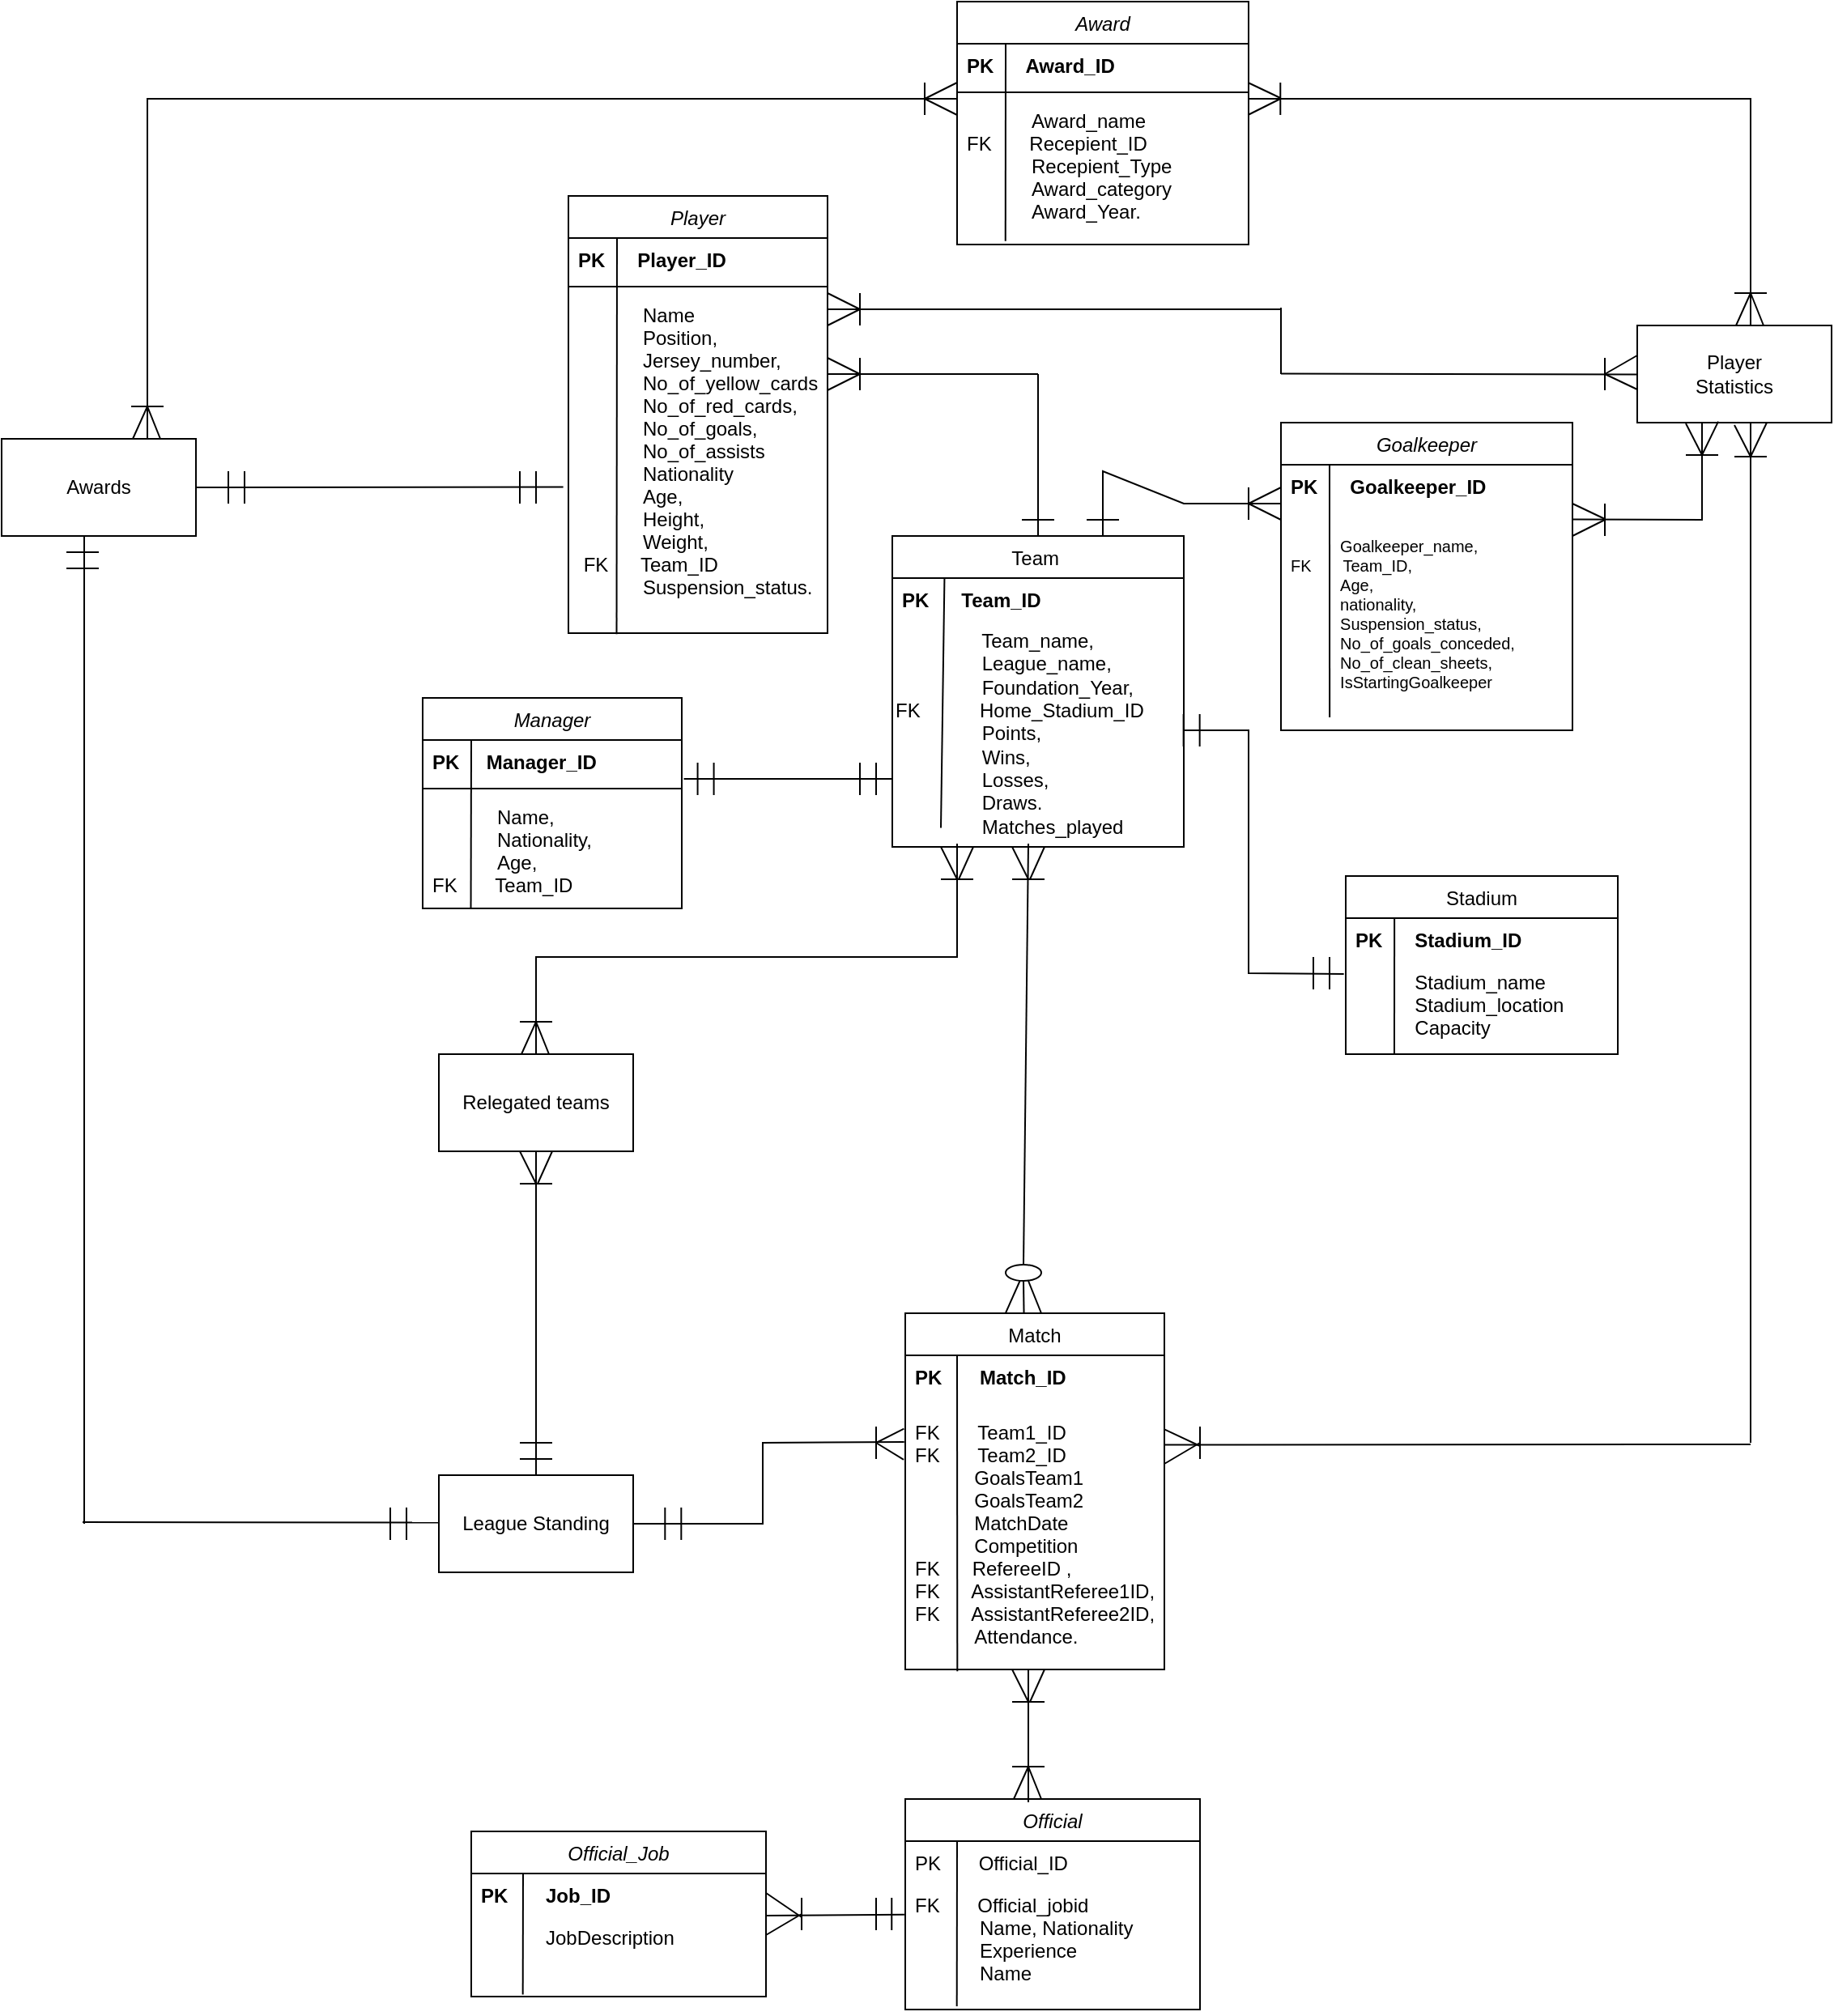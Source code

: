 <mxfile version="25.0.3">
  <diagram id="C5RBs43oDa-KdzZeNtuy" name="Page-1">
    <mxGraphModel grid="1" page="1" gridSize="10" guides="1" tooltips="1" connect="1" arrows="1" fold="1" pageScale="1" pageWidth="827" pageHeight="1169" math="0" shadow="0">
      <root>
        <mxCell id="WIyWlLk6GJQsqaUBKTNV-0" />
        <mxCell id="WIyWlLk6GJQsqaUBKTNV-1" parent="WIyWlLk6GJQsqaUBKTNV-0" />
        <mxCell id="zkfFHV4jXpPFQw0GAbJ--0" value="Player" style="swimlane;fontStyle=2;align=center;verticalAlign=top;childLayout=stackLayout;horizontal=1;startSize=26;horizontalStack=0;resizeParent=1;resizeLast=0;collapsible=1;marginBottom=0;rounded=0;shadow=0;strokeWidth=1;" vertex="1" parent="WIyWlLk6GJQsqaUBKTNV-1">
          <mxGeometry x="300" y="-160" width="160" height="270" as="geometry">
            <mxRectangle x="230" y="140" width="160" height="26" as="alternateBounds" />
          </mxGeometry>
        </mxCell>
        <mxCell id="zkfFHV4jXpPFQw0GAbJ--1" value="PK      Player_ID" style="text;align=left;verticalAlign=top;spacingLeft=4;spacingRight=4;overflow=hidden;rotatable=0;points=[[0,0.5],[1,0.5]];portConstraint=eastwest;fontStyle=1" vertex="1" parent="zkfFHV4jXpPFQw0GAbJ--0">
          <mxGeometry y="26" width="160" height="26" as="geometry" />
        </mxCell>
        <mxCell id="linevNRbKWeFEajf5Tuj-2" value="" style="endArrow=none;html=1;rounded=0;entryX=0.179;entryY=-0.094;entryDx=0;entryDy=0;entryPerimeter=0;exitX=0.186;exitY=1.003;exitDx=0;exitDy=0;exitPerimeter=0;" edge="1" parent="zkfFHV4jXpPFQw0GAbJ--0" source="zkfFHV4jXpPFQw0GAbJ--5">
          <mxGeometry width="50" height="50" relative="1" as="geometry">
            <mxPoint x="30" y="163.5" as="sourcePoint" />
            <mxPoint x="30" y="26.5" as="targetPoint" />
          </mxGeometry>
        </mxCell>
        <mxCell id="zkfFHV4jXpPFQw0GAbJ--4" value="" style="line;html=1;strokeWidth=1;align=left;verticalAlign=middle;spacingTop=-1;spacingLeft=3;spacingRight=3;rotatable=0;labelPosition=right;points=[];portConstraint=eastwest;" vertex="1" parent="zkfFHV4jXpPFQw0GAbJ--0">
          <mxGeometry y="52" width="160" height="8" as="geometry" />
        </mxCell>
        <mxCell id="zkfFHV4jXpPFQw0GAbJ--5" value="            Name&#xa;            Position, &#xa;            Jersey_number, &#xa;            No_of_yellow_cards, &#xa;            No_of_red_cards, &#xa;            No_of_goals, &#xa;            No_of_assists&#xa;            Nationality&#xa;            Age, &#xa;            Height,&#xa;            Weight, &#xa; FK      Team_ID  &#xa;            Suspension_status." style="text;align=left;verticalAlign=top;spacingLeft=4;spacingRight=4;overflow=hidden;rotatable=0;points=[[0,0.5],[1,0.5]];portConstraint=eastwest;" vertex="1" parent="zkfFHV4jXpPFQw0GAbJ--0">
          <mxGeometry y="60" width="160" height="210" as="geometry" />
        </mxCell>
        <mxCell id="zkfFHV4jXpPFQw0GAbJ--17" value="Team " style="swimlane;fontStyle=0;align=center;verticalAlign=top;childLayout=stackLayout;horizontal=1;startSize=26;horizontalStack=0;resizeParent=1;resizeLast=0;collapsible=1;marginBottom=0;rounded=0;shadow=0;strokeWidth=1;" vertex="1" parent="WIyWlLk6GJQsqaUBKTNV-1">
          <mxGeometry x="500" y="50" width="180" height="192" as="geometry">
            <mxRectangle x="550" y="140" width="160" height="26" as="alternateBounds" />
          </mxGeometry>
        </mxCell>
        <mxCell id="linevNRbKWeFEajf5Tuj-0" value="" style="endArrow=none;html=1;rounded=0;entryX=0.179;entryY=0.005;entryDx=0;entryDy=0;entryPerimeter=0;" edge="1" parent="zkfFHV4jXpPFQw0GAbJ--17" target="zkfFHV4jXpPFQw0GAbJ--18">
          <mxGeometry width="50" height="50" relative="1" as="geometry">
            <mxPoint x="30" y="180.243" as="sourcePoint" />
            <mxPoint x="30" y="30" as="targetPoint" />
          </mxGeometry>
        </mxCell>
        <mxCell id="zkfFHV4jXpPFQw0GAbJ--18" value="PK      Team_ID" style="text;align=left;verticalAlign=top;spacingLeft=4;spacingRight=4;overflow=hidden;rotatable=0;points=[[0,0.5],[1,0.5]];portConstraint=eastwest;fontStyle=1" vertex="1" parent="zkfFHV4jXpPFQw0GAbJ--17">
          <mxGeometry y="26" width="180" height="26" as="geometry" />
        </mxCell>
        <mxCell id="l90RVJY_C1M8cpCijZzC-13" value="&lt;span style=&quot;&quot;&gt;&amp;nbsp; &amp;nbsp; &amp;nbsp; &amp;nbsp; &amp;nbsp; &amp;nbsp; &amp;nbsp; &amp;nbsp; Team_name,&amp;nbsp;&lt;/span&gt;&lt;br style=&quot;padding: 0px; margin: 0px;&quot;&gt;&lt;span style=&quot;&quot;&gt;&amp;nbsp;&amp;nbsp;&amp;nbsp;&amp;nbsp;&amp;nbsp;&amp;nbsp;&amp;nbsp;&amp;nbsp;&amp;nbsp;&amp;nbsp;&amp;nbsp;&amp;nbsp;&amp;nbsp;&amp;nbsp;&amp;nbsp;&amp;nbsp;League_name,&amp;nbsp;&lt;/span&gt;&lt;br style=&quot;padding: 0px; margin: 0px;&quot;&gt;&lt;span style=&quot;&quot;&gt;&amp;nbsp;&amp;nbsp;&amp;nbsp;&amp;nbsp;&amp;nbsp;&amp;nbsp;&amp;nbsp;&amp;nbsp;&amp;nbsp;&amp;nbsp;&amp;nbsp;&amp;nbsp;&amp;nbsp;&amp;nbsp;&amp;nbsp;&amp;nbsp;Foundation_Year,&amp;nbsp;&lt;/span&gt;&lt;br style=&quot;padding: 0px; margin: 0px;&quot;&gt;&lt;span style=&quot;&quot;&gt;FK&amp;nbsp; &amp;nbsp; &amp;nbsp; &amp;nbsp; &amp;nbsp; &amp;nbsp;Home_Stadium_ID&amp;nbsp;&lt;/span&gt;&lt;br style=&quot;padding: 0px; margin: 0px;&quot;&gt;&lt;span style=&quot;&quot;&gt;&amp;nbsp;&amp;nbsp;&amp;nbsp;&amp;nbsp;&amp;nbsp;&amp;nbsp;&amp;nbsp;&amp;nbsp;&amp;nbsp;&amp;nbsp;&amp;nbsp;&amp;nbsp;&amp;nbsp;&amp;nbsp;&amp;nbsp;&amp;nbsp;Points,&amp;nbsp;&lt;/span&gt;&lt;br style=&quot;padding: 0px; margin: 0px;&quot;&gt;&lt;span style=&quot;&quot;&gt;&amp;nbsp;&amp;nbsp;&amp;nbsp;&amp;nbsp;&amp;nbsp;&amp;nbsp;&amp;nbsp;&amp;nbsp;&amp;nbsp;&amp;nbsp;&amp;nbsp;&amp;nbsp;&amp;nbsp;&amp;nbsp;&amp;nbsp;&amp;nbsp;Wins,&amp;nbsp;&lt;/span&gt;&lt;br style=&quot;padding: 0px; margin: 0px;&quot;&gt;&lt;span style=&quot;&quot;&gt;&amp;nbsp;&amp;nbsp;&amp;nbsp;&amp;nbsp;&amp;nbsp;&amp;nbsp;&amp;nbsp;&amp;nbsp;&amp;nbsp;&amp;nbsp;&amp;nbsp;&amp;nbsp;&amp;nbsp;&amp;nbsp;&amp;nbsp;&amp;nbsp;Losses,&amp;nbsp;&lt;/span&gt;&lt;br style=&quot;padding: 0px; margin: 0px;&quot;&gt;&lt;span style=&quot;&quot;&gt;&amp;nbsp;&amp;nbsp;&amp;nbsp;&amp;nbsp;&amp;nbsp;&amp;nbsp;&amp;nbsp;&amp;nbsp;&amp;nbsp;&amp;nbsp;&amp;nbsp;&amp;nbsp;&amp;nbsp;&amp;nbsp;&amp;nbsp;&amp;nbsp;Draws.&lt;/span&gt;&lt;div&gt;&lt;span style=&quot;&quot;&gt;&amp;nbsp; &amp;nbsp; &amp;nbsp; &amp;nbsp; &amp;nbsp; &amp;nbsp; &amp;nbsp; &amp;nbsp; Matches_played&lt;/span&gt;&lt;/div&gt;" style="text;html=1;align=left;verticalAlign=middle;resizable=0;points=[];autosize=1;strokeColor=none;fillColor=none;" vertex="1" parent="zkfFHV4jXpPFQw0GAbJ--17">
          <mxGeometry y="52" width="180" height="140" as="geometry" />
        </mxCell>
        <mxCell id="Rd0bmpYfmhwn2LALOS7C-2" value="" style="endArrow=none;html=1;rounded=0;exitX=1.008;exitY=0.923;exitDx=0;exitDy=0;exitPerimeter=0;" edge="1" parent="WIyWlLk6GJQsqaUBKTNV-1" source="Rd0bmpYfmhwn2LALOS7C-48">
          <mxGeometry width="50" height="50" relative="1" as="geometry">
            <mxPoint x="390" y="200" as="sourcePoint" />
            <mxPoint x="500" y="200" as="targetPoint" />
          </mxGeometry>
        </mxCell>
        <mxCell id="Rd0bmpYfmhwn2LALOS7C-5" value="" style="endArrow=none;html=1;rounded=0;" edge="1" parent="WIyWlLk6GJQsqaUBKTNV-1">
          <mxGeometry width="50" height="50" relative="1" as="geometry">
            <mxPoint x="480" y="210" as="sourcePoint" />
            <mxPoint x="480" y="190" as="targetPoint" />
          </mxGeometry>
        </mxCell>
        <mxCell id="Rd0bmpYfmhwn2LALOS7C-6" value="" style="endArrow=none;html=1;rounded=0;" edge="1" parent="WIyWlLk6GJQsqaUBKTNV-1">
          <mxGeometry width="50" height="50" relative="1" as="geometry">
            <mxPoint x="490" y="210" as="sourcePoint" />
            <mxPoint x="490" y="190" as="targetPoint" />
          </mxGeometry>
        </mxCell>
        <mxCell id="Rd0bmpYfmhwn2LALOS7C-7" value="Match" style="swimlane;fontStyle=0;align=center;verticalAlign=top;childLayout=stackLayout;horizontal=1;startSize=26;horizontalStack=0;resizeParent=1;resizeLast=0;collapsible=1;marginBottom=0;rounded=0;shadow=0;strokeWidth=1;" vertex="1" parent="WIyWlLk6GJQsqaUBKTNV-1">
          <mxGeometry x="508" y="530" width="160" height="220" as="geometry">
            <mxRectangle x="550" y="140" width="160" height="26" as="alternateBounds" />
          </mxGeometry>
        </mxCell>
        <mxCell id="Rd0bmpYfmhwn2LALOS7C-8" value="PK       Match_ID" style="text;align=left;verticalAlign=top;spacingLeft=4;spacingRight=4;overflow=hidden;rotatable=0;points=[[0,0.5],[1,0.5]];portConstraint=eastwest;fontStyle=1" vertex="1" parent="Rd0bmpYfmhwn2LALOS7C-7">
          <mxGeometry y="26" width="160" height="26" as="geometry" />
        </mxCell>
        <mxCell id="linevNRbKWeFEajf5Tuj-4" value="" style="endArrow=none;html=1;rounded=0;entryX=0.179;entryY=0.005;entryDx=0;entryDy=0;entryPerimeter=0;exitX=0.201;exitY=1.007;exitDx=0;exitDy=0;exitPerimeter=0;" edge="1" parent="Rd0bmpYfmhwn2LALOS7C-7" source="Rd0bmpYfmhwn2LALOS7C-10">
          <mxGeometry width="50" height="50" relative="1" as="geometry">
            <mxPoint x="32" y="161" as="sourcePoint" />
            <mxPoint x="32" y="26" as="targetPoint" />
          </mxGeometry>
        </mxCell>
        <mxCell id="Rd0bmpYfmhwn2LALOS7C-22" value="" style="endArrow=none;html=1;rounded=0;exitX=0.395;exitY=-0.001;exitDx=0;exitDy=0;exitPerimeter=0;" edge="1" parent="WIyWlLk6GJQsqaUBKTNV-1">
          <mxGeometry width="50" height="50" relative="1" as="geometry">
            <mxPoint x="570.0" y="529.84" as="sourcePoint" />
            <mxPoint x="578.8" y="510" as="targetPoint" />
          </mxGeometry>
        </mxCell>
        <mxCell id="Rd0bmpYfmhwn2LALOS7C-23" value="" style="endArrow=none;html=1;rounded=0;exitX=0.5;exitY=0;exitDx=0;exitDy=0;" edge="1" parent="WIyWlLk6GJQsqaUBKTNV-1">
          <mxGeometry width="50" height="50" relative="1" as="geometry">
            <mxPoint x="592" y="530" as="sourcePoint" />
            <mxPoint x="584" y="510" as="targetPoint" />
          </mxGeometry>
        </mxCell>
        <mxCell id="Rd0bmpYfmhwn2LALOS7C-27" value="" style="endArrow=none;html=1;rounded=0;" edge="1" parent="WIyWlLk6GJQsqaUBKTNV-1">
          <mxGeometry width="50" height="50" relative="1" as="geometry">
            <mxPoint x="584" y="262" as="sourcePoint" />
            <mxPoint x="574" y="242" as="targetPoint" />
          </mxGeometry>
        </mxCell>
        <mxCell id="Rd0bmpYfmhwn2LALOS7C-30" value="" style="endArrow=none;html=1;rounded=0;" edge="1" parent="WIyWlLk6GJQsqaUBKTNV-1">
          <mxGeometry width="50" height="50" relative="1" as="geometry">
            <mxPoint x="574" y="262" as="sourcePoint" />
            <mxPoint x="594" y="262" as="targetPoint" />
          </mxGeometry>
        </mxCell>
        <mxCell id="Rd0bmpYfmhwn2LALOS7C-31" value="" style="endArrow=none;html=1;rounded=0;exitX=0.395;exitY=-0.001;exitDx=0;exitDy=0;exitPerimeter=0;" edge="1" parent="WIyWlLk6GJQsqaUBKTNV-1">
          <mxGeometry width="50" height="50" relative="1" as="geometry">
            <mxPoint x="585" y="262" as="sourcePoint" />
            <mxPoint x="594" y="242" as="targetPoint" />
          </mxGeometry>
        </mxCell>
        <mxCell id="Rd0bmpYfmhwn2LALOS7C-32" value="League Standing" style="rounded=0;whiteSpace=wrap;html=1;" vertex="1" parent="WIyWlLk6GJQsqaUBKTNV-1">
          <mxGeometry x="220" y="630" width="120" height="60" as="geometry" />
        </mxCell>
        <mxCell id="Rd0bmpYfmhwn2LALOS7C-33" value="" style="endArrow=none;html=1;rounded=0;entryX=-0.004;entryY=0.122;entryDx=0;entryDy=0;entryPerimeter=0;" edge="1" parent="WIyWlLk6GJQsqaUBKTNV-1" target="Rd0bmpYfmhwn2LALOS7C-10">
          <mxGeometry width="50" height="50" relative="1" as="geometry">
            <mxPoint x="340" y="660" as="sourcePoint" />
            <mxPoint x="508" y="432.79" as="targetPoint" />
            <Array as="points">
              <mxPoint x="420" y="660" />
              <mxPoint x="420" y="610" />
            </Array>
          </mxGeometry>
        </mxCell>
        <mxCell id="Rd0bmpYfmhwn2LALOS7C-34" value="" style="endArrow=none;html=1;rounded=0;" edge="1" parent="WIyWlLk6GJQsqaUBKTNV-1">
          <mxGeometry width="50" height="50" relative="1" as="geometry">
            <mxPoint x="359.66" y="670" as="sourcePoint" />
            <mxPoint x="359.66" y="650" as="targetPoint" />
          </mxGeometry>
        </mxCell>
        <mxCell id="Rd0bmpYfmhwn2LALOS7C-35" value="" style="endArrow=none;html=1;rounded=0;" edge="1" parent="WIyWlLk6GJQsqaUBKTNV-1">
          <mxGeometry width="50" height="50" relative="1" as="geometry">
            <mxPoint x="369.66" y="670" as="sourcePoint" />
            <mxPoint x="369.66" y="650" as="targetPoint" />
          </mxGeometry>
        </mxCell>
        <mxCell id="Rd0bmpYfmhwn2LALOS7C-36" value="" style="endArrow=none;html=1;rounded=0;" edge="1" parent="WIyWlLk6GJQsqaUBKTNV-1">
          <mxGeometry width="50" height="50" relative="1" as="geometry">
            <mxPoint x="490" y="620" as="sourcePoint" />
            <mxPoint x="490" y="600" as="targetPoint" />
          </mxGeometry>
        </mxCell>
        <mxCell id="Rd0bmpYfmhwn2LALOS7C-37" value="" style="endArrow=none;html=1;rounded=0;entryX=-0.005;entryY=0.071;entryDx=0;entryDy=0;entryPerimeter=0;" edge="1" parent="WIyWlLk6GJQsqaUBKTNV-1" target="Rd0bmpYfmhwn2LALOS7C-10">
          <mxGeometry width="50" height="50" relative="1" as="geometry">
            <mxPoint x="490" y="610" as="sourcePoint" />
            <mxPoint x="480" y="590" as="targetPoint" />
          </mxGeometry>
        </mxCell>
        <mxCell id="Rd0bmpYfmhwn2LALOS7C-38" value="" style="endArrow=none;html=1;rounded=0;entryX=-0.006;entryY=0.19;entryDx=0;entryDy=0;entryPerimeter=0;" edge="1" parent="WIyWlLk6GJQsqaUBKTNV-1" target="Rd0bmpYfmhwn2LALOS7C-10">
          <mxGeometry width="50" height="50" relative="1" as="geometry">
            <mxPoint x="490" y="610" as="sourcePoint" />
            <mxPoint x="517" y="609" as="targetPoint" />
          </mxGeometry>
        </mxCell>
        <mxCell id="Rd0bmpYfmhwn2LALOS7C-40" value="" style="endArrow=none;html=1;rounded=0;" edge="1" parent="WIyWlLk6GJQsqaUBKTNV-1">
          <mxGeometry width="50" height="50" relative="1" as="geometry">
            <mxPoint x="690" y="620" as="sourcePoint" />
            <mxPoint x="690" y="600" as="targetPoint" />
          </mxGeometry>
        </mxCell>
        <mxCell id="Rd0bmpYfmhwn2LALOS7C-41" value="" style="endArrow=none;html=1;rounded=0;exitX=1;exitY=0.073;exitDx=0;exitDy=0;exitPerimeter=0;" edge="1" parent="WIyWlLk6GJQsqaUBKTNV-1" source="Rd0bmpYfmhwn2LALOS7C-10">
          <mxGeometry width="50" height="50" relative="1" as="geometry">
            <mxPoint x="668" y="611.77" as="sourcePoint" />
            <mxPoint x="690" y="612" as="targetPoint" />
          </mxGeometry>
        </mxCell>
        <mxCell id="Rd0bmpYfmhwn2LALOS7C-44" value="" style="endArrow=none;html=1;rounded=0;exitX=1.001;exitY=0.133;exitDx=0;exitDy=0;exitPerimeter=0;" edge="1" parent="WIyWlLk6GJQsqaUBKTNV-1" source="Rd0bmpYfmhwn2LALOS7C-10">
          <mxGeometry width="50" height="50" relative="1" as="geometry">
            <mxPoint x="670" y="432" as="sourcePoint" />
            <mxPoint x="1030" y="611" as="targetPoint" />
          </mxGeometry>
        </mxCell>
        <mxCell id="Rd0bmpYfmhwn2LALOS7C-45" value="" style="endArrow=none;html=1;rounded=0;" edge="1" parent="WIyWlLk6GJQsqaUBKTNV-1">
          <mxGeometry width="50" height="50" relative="1" as="geometry">
            <mxPoint x="1030" y="610" as="sourcePoint" />
            <mxPoint x="1030" y="-20" as="targetPoint" />
          </mxGeometry>
        </mxCell>
        <mxCell id="Rd0bmpYfmhwn2LALOS7C-46" value="Player&lt;div&gt;Statistics&lt;/div&gt;" style="rounded=0;whiteSpace=wrap;html=1;" vertex="1" parent="WIyWlLk6GJQsqaUBKTNV-1">
          <mxGeometry x="960" y="-80" width="120" height="60" as="geometry" />
        </mxCell>
        <mxCell id="Rd0bmpYfmhwn2LALOS7C-47" value="Manager" style="swimlane;fontStyle=2;align=center;verticalAlign=top;childLayout=stackLayout;horizontal=1;startSize=26;horizontalStack=0;resizeParent=1;resizeLast=0;collapsible=1;marginBottom=0;rounded=0;shadow=0;strokeWidth=1;" vertex="1" parent="WIyWlLk6GJQsqaUBKTNV-1">
          <mxGeometry x="210" y="150" width="160" height="130" as="geometry">
            <mxRectangle x="230" y="140" width="160" height="26" as="alternateBounds" />
          </mxGeometry>
        </mxCell>
        <mxCell id="linevNRbKWeFEajf5Tuj-3" value="" style="endArrow=none;html=1;rounded=0;entryX=0.179;entryY=0.005;entryDx=0;entryDy=0;entryPerimeter=0;exitX=0.186;exitY=0.997;exitDx=0;exitDy=0;exitPerimeter=0;" edge="1" parent="Rd0bmpYfmhwn2LALOS7C-47" source="Rd0bmpYfmhwn2LALOS7C-50">
          <mxGeometry width="50" height="50" relative="1" as="geometry">
            <mxPoint x="30" y="161" as="sourcePoint" />
            <mxPoint x="30" y="26" as="targetPoint" />
          </mxGeometry>
        </mxCell>
        <mxCell id="Rd0bmpYfmhwn2LALOS7C-48" value="PK     Manager_ID" style="text;align=left;verticalAlign=top;spacingLeft=4;spacingRight=4;overflow=hidden;rotatable=0;points=[[0,0.5],[1,0.5]];portConstraint=eastwest;fontStyle=1" vertex="1" parent="Rd0bmpYfmhwn2LALOS7C-47">
          <mxGeometry y="26" width="160" height="26" as="geometry" />
        </mxCell>
        <mxCell id="Rd0bmpYfmhwn2LALOS7C-49" value="" style="line;html=1;strokeWidth=1;align=left;verticalAlign=middle;spacingTop=-1;spacingLeft=3;spacingRight=3;rotatable=0;labelPosition=right;points=[];portConstraint=eastwest;" vertex="1" parent="Rd0bmpYfmhwn2LALOS7C-47">
          <mxGeometry y="52" width="160" height="8" as="geometry" />
        </mxCell>
        <mxCell id="Rd0bmpYfmhwn2LALOS7C-50" value="            Name, &#xa;            Nationality,&#xa;            Age, &#xa;FK       Team_ID" style="text;align=left;verticalAlign=top;spacingLeft=4;spacingRight=4;overflow=hidden;rotatable=0;points=[[0,0.5],[1,0.5]];portConstraint=eastwest;" vertex="1" parent="Rd0bmpYfmhwn2LALOS7C-47">
          <mxGeometry y="60" width="160" height="70" as="geometry" />
        </mxCell>
        <mxCell id="Rd0bmpYfmhwn2LALOS7C-52" value="" style="endArrow=none;html=1;rounded=0;exitX=0.5;exitY=0;exitDx=0;exitDy=0;" edge="1" parent="WIyWlLk6GJQsqaUBKTNV-1" source="zkfFHV4jXpPFQw0GAbJ--17">
          <mxGeometry width="50" height="50" relative="1" as="geometry">
            <mxPoint x="530" as="sourcePoint" />
            <mxPoint x="590" y="-50" as="targetPoint" />
          </mxGeometry>
        </mxCell>
        <mxCell id="Rd0bmpYfmhwn2LALOS7C-53" value="" style="endArrow=none;html=1;rounded=0;" edge="1" parent="WIyWlLk6GJQsqaUBKTNV-1">
          <mxGeometry width="50" height="50" relative="1" as="geometry">
            <mxPoint x="460" y="-50" as="sourcePoint" />
            <mxPoint x="590" y="-50" as="targetPoint" />
          </mxGeometry>
        </mxCell>
        <mxCell id="Rd0bmpYfmhwn2LALOS7C-56" value="" style="endArrow=none;html=1;rounded=0;" edge="1" parent="WIyWlLk6GJQsqaUBKTNV-1">
          <mxGeometry width="50" height="50" relative="1" as="geometry">
            <mxPoint x="580" y="40" as="sourcePoint" />
            <mxPoint x="600" y="40" as="targetPoint" />
          </mxGeometry>
        </mxCell>
        <mxCell id="Rd0bmpYfmhwn2LALOS7C-58" value="Official" style="swimlane;fontStyle=2;align=center;verticalAlign=top;childLayout=stackLayout;horizontal=1;startSize=26;horizontalStack=0;resizeParent=1;resizeLast=0;collapsible=1;marginBottom=0;rounded=0;shadow=0;strokeWidth=1;" vertex="1" parent="WIyWlLk6GJQsqaUBKTNV-1">
          <mxGeometry x="508" y="830" width="182" height="130" as="geometry">
            <mxRectangle x="230" y="140" width="160" height="26" as="alternateBounds" />
          </mxGeometry>
        </mxCell>
        <mxCell id="linevNRbKWeFEajf5Tuj-5" value="" style="endArrow=none;html=1;rounded=0;entryX=0.179;entryY=0.005;entryDx=0;entryDy=0;entryPerimeter=0;exitX=0.175;exitY=0.974;exitDx=0;exitDy=0;exitPerimeter=0;" edge="1" parent="Rd0bmpYfmhwn2LALOS7C-58" source="Rd0bmpYfmhwn2LALOS7C-61">
          <mxGeometry width="50" height="50" relative="1" as="geometry">
            <mxPoint x="32" y="201" as="sourcePoint" />
            <mxPoint x="32" y="26" as="targetPoint" />
          </mxGeometry>
        </mxCell>
        <mxCell id="Rd0bmpYfmhwn2LALOS7C-59" value="PK       Official_ID" style="text;align=left;verticalAlign=top;spacingLeft=4;spacingRight=4;overflow=hidden;rotatable=0;points=[[0,0.5],[1,0.5]];portConstraint=eastwest;" vertex="1" parent="Rd0bmpYfmhwn2LALOS7C-58">
          <mxGeometry y="26" width="182" height="26" as="geometry" />
        </mxCell>
        <mxCell id="Rd0bmpYfmhwn2LALOS7C-61" value="FK       Official_jobid&#xa;            Name, Nationality&#xa;            Experience&#xa;            Name&#xa;            " style="text;align=left;verticalAlign=top;spacingLeft=4;spacingRight=4;overflow=hidden;rotatable=0;points=[[0,0.5],[1,0.5]];portConstraint=eastwest;" vertex="1" parent="Rd0bmpYfmhwn2LALOS7C-58">
          <mxGeometry y="52" width="182" height="78" as="geometry" />
        </mxCell>
        <mxCell id="Rd0bmpYfmhwn2LALOS7C-62" value="" style="endArrow=none;html=1;rounded=0;exitX=0.447;exitY=0.011;exitDx=0;exitDy=0;exitPerimeter=0;" edge="1" parent="WIyWlLk6GJQsqaUBKTNV-1">
          <mxGeometry width="50" height="50" relative="1" as="geometry">
            <mxPoint x="584" y="832" as="sourcePoint" />
            <mxPoint x="584" y="750" as="targetPoint" />
          </mxGeometry>
        </mxCell>
        <mxCell id="Rd0bmpYfmhwn2LALOS7C-63" value="" style="endArrow=none;html=1;rounded=0;" edge="1" parent="WIyWlLk6GJQsqaUBKTNV-1">
          <mxGeometry width="50" height="50" relative="1" as="geometry">
            <mxPoint x="574" y="810" as="sourcePoint" />
            <mxPoint x="594" y="810" as="targetPoint" />
          </mxGeometry>
        </mxCell>
        <mxCell id="Rd0bmpYfmhwn2LALOS7C-64" value="" style="endArrow=none;html=1;rounded=0;exitX=0.395;exitY=-0.001;exitDx=0;exitDy=0;exitPerimeter=0;" edge="1" parent="WIyWlLk6GJQsqaUBKTNV-1">
          <mxGeometry width="50" height="50" relative="1" as="geometry">
            <mxPoint x="575" y="830" as="sourcePoint" />
            <mxPoint x="584" y="810" as="targetPoint" />
          </mxGeometry>
        </mxCell>
        <mxCell id="Rd0bmpYfmhwn2LALOS7C-65" value="" style="endArrow=none;html=1;rounded=0;exitX=0.5;exitY=0;exitDx=0;exitDy=0;" edge="1" parent="WIyWlLk6GJQsqaUBKTNV-1">
          <mxGeometry width="50" height="50" relative="1" as="geometry">
            <mxPoint x="592" y="830" as="sourcePoint" />
            <mxPoint x="584" y="810" as="targetPoint" />
          </mxGeometry>
        </mxCell>
        <mxCell id="Rd0bmpYfmhwn2LALOS7C-66" value="" style="endArrow=none;html=1;rounded=0;" edge="1" parent="WIyWlLk6GJQsqaUBKTNV-1">
          <mxGeometry width="50" height="50" relative="1" as="geometry">
            <mxPoint x="584" y="770" as="sourcePoint" />
            <mxPoint x="574" y="750" as="targetPoint" />
          </mxGeometry>
        </mxCell>
        <mxCell id="Rd0bmpYfmhwn2LALOS7C-67" value="" style="endArrow=none;html=1;rounded=0;" edge="1" parent="WIyWlLk6GJQsqaUBKTNV-1">
          <mxGeometry width="50" height="50" relative="1" as="geometry">
            <mxPoint x="574" y="770" as="sourcePoint" />
            <mxPoint x="594" y="770" as="targetPoint" />
          </mxGeometry>
        </mxCell>
        <mxCell id="Rd0bmpYfmhwn2LALOS7C-68" value="" style="endArrow=none;html=1;rounded=0;exitX=0.395;exitY=-0.001;exitDx=0;exitDy=0;exitPerimeter=0;" edge="1" parent="WIyWlLk6GJQsqaUBKTNV-1">
          <mxGeometry width="50" height="50" relative="1" as="geometry">
            <mxPoint x="585" y="770" as="sourcePoint" />
            <mxPoint x="594" y="750" as="targetPoint" />
          </mxGeometry>
        </mxCell>
        <mxCell id="Rd0bmpYfmhwn2LALOS7C-69" value="Awards" style="rounded=0;whiteSpace=wrap;html=1;" vertex="1" parent="WIyWlLk6GJQsqaUBKTNV-1">
          <mxGeometry x="-50" y="-10" width="120" height="60" as="geometry" />
        </mxCell>
        <mxCell id="Rd0bmpYfmhwn2LALOS7C-70" value="" style="endArrow=none;html=1;rounded=0;entryX=1;entryY=0;entryDx=0;entryDy=0;entryPerimeter=0;" edge="1" parent="WIyWlLk6GJQsqaUBKTNV-1">
          <mxGeometry width="50" height="50" relative="1" as="geometry">
            <mxPoint x="1030" y="-80" as="sourcePoint" />
            <mxPoint x="720" y="-220" as="targetPoint" />
            <Array as="points">
              <mxPoint x="1030" y="-220" />
            </Array>
          </mxGeometry>
        </mxCell>
        <mxCell id="Rd0bmpYfmhwn2LALOS7C-77" value="" style="endArrow=none;html=1;rounded=0;" edge="1" parent="WIyWlLk6GJQsqaUBKTNV-1">
          <mxGeometry width="50" height="50" relative="1" as="geometry">
            <mxPoint x="1020" y="-100" as="sourcePoint" />
            <mxPoint x="1040" y="-100" as="targetPoint" />
          </mxGeometry>
        </mxCell>
        <mxCell id="Rd0bmpYfmhwn2LALOS7C-78" value="" style="endArrow=none;html=1;rounded=0;exitX=0.395;exitY=-0.001;exitDx=0;exitDy=0;exitPerimeter=0;" edge="1" parent="WIyWlLk6GJQsqaUBKTNV-1">
          <mxGeometry width="50" height="50" relative="1" as="geometry">
            <mxPoint x="1021" y="-80" as="sourcePoint" />
            <mxPoint x="1030" y="-100" as="targetPoint" />
          </mxGeometry>
        </mxCell>
        <mxCell id="Rd0bmpYfmhwn2LALOS7C-79" value="" style="endArrow=none;html=1;rounded=0;exitX=0.5;exitY=0;exitDx=0;exitDy=0;" edge="1" parent="WIyWlLk6GJQsqaUBKTNV-1">
          <mxGeometry width="50" height="50" relative="1" as="geometry">
            <mxPoint x="1038" y="-80" as="sourcePoint" />
            <mxPoint x="1030" y="-100" as="targetPoint" />
          </mxGeometry>
        </mxCell>
        <mxCell id="Rd0bmpYfmhwn2LALOS7C-82" value="" style="endArrow=none;html=1;rounded=0;entryX=0;entryY=0.165;entryDx=0;entryDy=0;entryPerimeter=0;" edge="1" parent="WIyWlLk6GJQsqaUBKTNV-1">
          <mxGeometry width="50" height="50" relative="1" as="geometry">
            <mxPoint y="659" as="sourcePoint" />
            <mxPoint x="220" y="659.24" as="targetPoint" />
          </mxGeometry>
        </mxCell>
        <mxCell id="Rd0bmpYfmhwn2LALOS7C-83" value="" style="endArrow=none;html=1;rounded=0;" edge="1" parent="WIyWlLk6GJQsqaUBKTNV-1">
          <mxGeometry width="50" height="50" relative="1" as="geometry">
            <mxPoint x="190" y="670" as="sourcePoint" />
            <mxPoint x="190" y="650" as="targetPoint" />
          </mxGeometry>
        </mxCell>
        <mxCell id="Rd0bmpYfmhwn2LALOS7C-84" value="" style="endArrow=none;html=1;rounded=0;" edge="1" parent="WIyWlLk6GJQsqaUBKTNV-1">
          <mxGeometry width="50" height="50" relative="1" as="geometry">
            <mxPoint x="200" y="670" as="sourcePoint" />
            <mxPoint x="200" y="650" as="targetPoint" />
          </mxGeometry>
        </mxCell>
        <mxCell id="Rd0bmpYfmhwn2LALOS7C-85" value="" style="endArrow=none;html=1;rounded=0;" edge="1" parent="WIyWlLk6GJQsqaUBKTNV-1">
          <mxGeometry width="50" height="50" relative="1" as="geometry">
            <mxPoint x="1" y="660" as="sourcePoint" />
            <mxPoint x="1" y="50" as="targetPoint" />
          </mxGeometry>
        </mxCell>
        <mxCell id="Rd0bmpYfmhwn2LALOS7C-88" value="" style="endArrow=none;html=1;rounded=0;" edge="1" parent="WIyWlLk6GJQsqaUBKTNV-1">
          <mxGeometry width="50" height="50" relative="1" as="geometry">
            <mxPoint x="-10" y="70" as="sourcePoint" />
            <mxPoint x="10" y="70" as="targetPoint" />
          </mxGeometry>
        </mxCell>
        <mxCell id="Rd0bmpYfmhwn2LALOS7C-89" value="" style="endArrow=none;html=1;rounded=0;" edge="1" parent="WIyWlLk6GJQsqaUBKTNV-1">
          <mxGeometry width="50" height="50" relative="1" as="geometry">
            <mxPoint x="-10" y="60" as="sourcePoint" />
            <mxPoint x="10" y="60" as="targetPoint" />
          </mxGeometry>
        </mxCell>
        <mxCell id="linevNRbKWeFEajf5Tuj-8" value="Stadium" style="swimlane;fontStyle=0;align=center;verticalAlign=top;childLayout=stackLayout;horizontal=1;startSize=26;horizontalStack=0;resizeParent=1;resizeLast=0;collapsible=1;marginBottom=0;rounded=0;shadow=0;strokeWidth=1;" vertex="1" parent="WIyWlLk6GJQsqaUBKTNV-1">
          <mxGeometry x="780" y="260" width="168" height="110" as="geometry">
            <mxRectangle x="550" y="140" width="160" height="26" as="alternateBounds" />
          </mxGeometry>
        </mxCell>
        <mxCell id="linevNRbKWeFEajf5Tuj-9" value="PK      Stadium_ID" style="text;align=left;verticalAlign=top;spacingLeft=4;spacingRight=4;overflow=hidden;rotatable=0;points=[[0,0.5],[1,0.5]];portConstraint=eastwest;fontStyle=1" vertex="1" parent="linevNRbKWeFEajf5Tuj-8">
          <mxGeometry y="26" width="168" height="26" as="geometry" />
        </mxCell>
        <mxCell id="linevNRbKWeFEajf5Tuj-12" value="" style="endArrow=none;html=1;rounded=0;entryX=0.179;entryY=0.005;entryDx=0;entryDy=0;entryPerimeter=0;" edge="1" parent="linevNRbKWeFEajf5Tuj-8" target="linevNRbKWeFEajf5Tuj-9">
          <mxGeometry width="50" height="50" relative="1" as="geometry">
            <mxPoint x="30" y="110" as="sourcePoint" />
            <mxPoint x="30" y="30" as="targetPoint" />
          </mxGeometry>
        </mxCell>
        <mxCell id="linevNRbKWeFEajf5Tuj-11" value="           Stadium_name&#xa;           Stadium_location&#xa;           Capacity" style="text;align=left;verticalAlign=top;spacingLeft=4;spacingRight=4;overflow=hidden;rotatable=0;points=[[0,0.5],[1,0.5]];portConstraint=eastwest;" vertex="1" parent="linevNRbKWeFEajf5Tuj-8">
          <mxGeometry y="52" width="168" height="50" as="geometry" />
        </mxCell>
        <mxCell id="linevNRbKWeFEajf5Tuj-14" value="" style="endArrow=none;html=1;rounded=0;entryX=-0.007;entryY=0.169;entryDx=0;entryDy=0;entryPerimeter=0;" edge="1" parent="WIyWlLk6GJQsqaUBKTNV-1" target="linevNRbKWeFEajf5Tuj-11">
          <mxGeometry width="50" height="50" relative="1" as="geometry">
            <mxPoint x="680" y="170" as="sourcePoint" />
            <mxPoint x="780" y="230" as="targetPoint" />
            <Array as="points">
              <mxPoint x="720" y="170" />
              <mxPoint x="720" y="320" />
            </Array>
          </mxGeometry>
        </mxCell>
        <mxCell id="linevNRbKWeFEajf5Tuj-15" value="" style="endArrow=none;html=1;rounded=0;" edge="1" parent="WIyWlLk6GJQsqaUBKTNV-1">
          <mxGeometry width="50" height="50" relative="1" as="geometry">
            <mxPoint x="760" y="330" as="sourcePoint" />
            <mxPoint x="760" y="310" as="targetPoint" />
          </mxGeometry>
        </mxCell>
        <mxCell id="linevNRbKWeFEajf5Tuj-16" value="" style="endArrow=none;html=1;rounded=0;" edge="1" parent="WIyWlLk6GJQsqaUBKTNV-1">
          <mxGeometry width="50" height="50" relative="1" as="geometry">
            <mxPoint x="770" y="330" as="sourcePoint" />
            <mxPoint x="770" y="310" as="targetPoint" />
          </mxGeometry>
        </mxCell>
        <mxCell id="linevNRbKWeFEajf5Tuj-17" value="" style="endArrow=none;html=1;rounded=0;" edge="1" parent="WIyWlLk6GJQsqaUBKTNV-1">
          <mxGeometry width="50" height="50" relative="1" as="geometry">
            <mxPoint x="679.82" y="180" as="sourcePoint" />
            <mxPoint x="679.82" y="160" as="targetPoint" />
          </mxGeometry>
        </mxCell>
        <mxCell id="linevNRbKWeFEajf5Tuj-18" value="" style="endArrow=none;html=1;rounded=0;" edge="1" parent="WIyWlLk6GJQsqaUBKTNV-1">
          <mxGeometry width="50" height="50" relative="1" as="geometry">
            <mxPoint x="689.82" y="180" as="sourcePoint" />
            <mxPoint x="689.82" y="160" as="targetPoint" />
          </mxGeometry>
        </mxCell>
        <mxCell id="Rd0bmpYfmhwn2LALOS7C-10" value="FK       Team1_ID &#xa;FK       Team2_ID &#xa;           GoalsTeam1&#xa;           GoalsTeam2&#xa;           MatchDate&#xa;           Competition&#xa;FK      RefereeID , &#xa;FK      AssistantReferee1ID,&#xa;FK      AssistantReferee2ID,&#xa;           Attendance." style="text;align=left;verticalAlign=top;spacingLeft=4;spacingRight=4;overflow=hidden;rotatable=0;points=[[0,0.5],[1,0.5]];portConstraint=eastwest;" vertex="1" parent="WIyWlLk6GJQsqaUBKTNV-1">
          <mxGeometry x="508" y="590" width="160" height="160" as="geometry" />
        </mxCell>
        <mxCell id="linevNRbKWeFEajf5Tuj-19" value="" style="endArrow=none;html=1;rounded=0;exitX=1;exitY=0.073;exitDx=0;exitDy=0;exitPerimeter=0;" edge="1" parent="WIyWlLk6GJQsqaUBKTNV-1">
          <mxGeometry width="50" height="50" relative="1" as="geometry">
            <mxPoint x="668" y="623" as="sourcePoint" />
            <mxPoint x="690" y="610" as="targetPoint" />
          </mxGeometry>
        </mxCell>
        <mxCell id="linevNRbKWeFEajf5Tuj-23" value="" style="endArrow=none;html=1;rounded=0;" edge="1" parent="WIyWlLk6GJQsqaUBKTNV-1">
          <mxGeometry width="50" height="50" relative="1" as="geometry">
            <mxPoint x="480" y="-50" as="sourcePoint" />
            <mxPoint x="460" y="-60" as="targetPoint" />
          </mxGeometry>
        </mxCell>
        <mxCell id="linevNRbKWeFEajf5Tuj-24" value="" style="endArrow=none;html=1;rounded=0;" edge="1" parent="WIyWlLk6GJQsqaUBKTNV-1">
          <mxGeometry width="50" height="50" relative="1" as="geometry">
            <mxPoint x="480" y="-40" as="sourcePoint" />
            <mxPoint x="480" y="-60" as="targetPoint" />
          </mxGeometry>
        </mxCell>
        <mxCell id="linevNRbKWeFEajf5Tuj-25" value="" style="endArrow=none;html=1;rounded=0;entryX=1.008;entryY=0.111;entryDx=0;entryDy=0;entryPerimeter=0;" edge="1" parent="WIyWlLk6GJQsqaUBKTNV-1">
          <mxGeometry width="50" height="50" relative="1" as="geometry">
            <mxPoint x="480" y="-50" as="sourcePoint" />
            <mxPoint x="460" y="-40" as="targetPoint" />
          </mxGeometry>
        </mxCell>
        <mxCell id="linevNRbKWeFEajf5Tuj-26" value="" style="endArrow=none;html=1;rounded=0;" edge="1" parent="WIyWlLk6GJQsqaUBKTNV-1">
          <mxGeometry width="50" height="50" relative="1" as="geometry">
            <mxPoint x="379.79" y="210" as="sourcePoint" />
            <mxPoint x="379.79" y="190" as="targetPoint" />
          </mxGeometry>
        </mxCell>
        <mxCell id="linevNRbKWeFEajf5Tuj-27" value="" style="endArrow=none;html=1;rounded=0;" edge="1" parent="WIyWlLk6GJQsqaUBKTNV-1">
          <mxGeometry width="50" height="50" relative="1" as="geometry">
            <mxPoint x="500" y="220" as="sourcePoint" />
            <mxPoint x="500" y="200" as="targetPoint" />
          </mxGeometry>
        </mxCell>
        <mxCell id="linevNRbKWeFEajf5Tuj-28" value="" style="endArrow=none;html=1;rounded=0;" edge="1" parent="WIyWlLk6GJQsqaUBKTNV-1">
          <mxGeometry width="50" height="50" relative="1" as="geometry">
            <mxPoint x="389.79" y="210" as="sourcePoint" />
            <mxPoint x="389.79" y="190" as="targetPoint" />
          </mxGeometry>
        </mxCell>
        <mxCell id="linevNRbKWeFEajf5Tuj-29" value="" style="endArrow=none;html=1;rounded=0;" edge="1" parent="WIyWlLk6GJQsqaUBKTNV-1">
          <mxGeometry width="50" height="50" relative="1" as="geometry">
            <mxPoint x="460" y="-90" as="sourcePoint" />
            <mxPoint x="740" y="-90" as="targetPoint" />
          </mxGeometry>
        </mxCell>
        <mxCell id="linevNRbKWeFEajf5Tuj-30" value="" style="endArrow=none;html=1;rounded=0;" edge="1" parent="WIyWlLk6GJQsqaUBKTNV-1">
          <mxGeometry width="50" height="50" relative="1" as="geometry">
            <mxPoint x="740" y="-50" as="sourcePoint" />
            <mxPoint x="740" y="-91" as="targetPoint" />
          </mxGeometry>
        </mxCell>
        <mxCell id="linevNRbKWeFEajf5Tuj-31" value="" style="endArrow=none;html=1;rounded=0;" edge="1" parent="WIyWlLk6GJQsqaUBKTNV-1">
          <mxGeometry width="50" height="50" relative="1" as="geometry">
            <mxPoint x="740" y="-50.24" as="sourcePoint" />
            <mxPoint x="960" y="-49.76" as="targetPoint" />
          </mxGeometry>
        </mxCell>
        <mxCell id="linevNRbKWeFEajf5Tuj-32" value="" style="endArrow=none;html=1;rounded=0;" edge="1" parent="WIyWlLk6GJQsqaUBKTNV-1">
          <mxGeometry width="50" height="50" relative="1" as="geometry">
            <mxPoint x="480" y="-90" as="sourcePoint" />
            <mxPoint x="460" y="-100" as="targetPoint" />
          </mxGeometry>
        </mxCell>
        <mxCell id="linevNRbKWeFEajf5Tuj-33" value="" style="endArrow=none;html=1;rounded=0;" edge="1" parent="WIyWlLk6GJQsqaUBKTNV-1">
          <mxGeometry width="50" height="50" relative="1" as="geometry">
            <mxPoint x="480" y="-80" as="sourcePoint" />
            <mxPoint x="480" y="-100" as="targetPoint" />
          </mxGeometry>
        </mxCell>
        <mxCell id="linevNRbKWeFEajf5Tuj-34" value="" style="endArrow=none;html=1;rounded=0;entryX=1.008;entryY=0.111;entryDx=0;entryDy=0;entryPerimeter=0;" edge="1" parent="WIyWlLk6GJQsqaUBKTNV-1">
          <mxGeometry width="50" height="50" relative="1" as="geometry">
            <mxPoint x="480" y="-90" as="sourcePoint" />
            <mxPoint x="460" y="-80" as="targetPoint" />
          </mxGeometry>
        </mxCell>
        <mxCell id="linevNRbKWeFEajf5Tuj-35" value="" style="endArrow=none;html=1;rounded=0;" edge="1" parent="WIyWlLk6GJQsqaUBKTNV-1">
          <mxGeometry width="50" height="50" relative="1" as="geometry">
            <mxPoint x="940" y="-40" as="sourcePoint" />
            <mxPoint x="940" y="-60" as="targetPoint" />
          </mxGeometry>
        </mxCell>
        <mxCell id="linevNRbKWeFEajf5Tuj-36" value="" style="endArrow=none;html=1;rounded=0;entryX=-0.005;entryY=0.071;entryDx=0;entryDy=0;entryPerimeter=0;" edge="1" parent="WIyWlLk6GJQsqaUBKTNV-1">
          <mxGeometry width="50" height="50" relative="1" as="geometry">
            <mxPoint x="940" y="-50" as="sourcePoint" />
            <mxPoint x="960" y="-61.5" as="targetPoint" />
          </mxGeometry>
        </mxCell>
        <mxCell id="linevNRbKWeFEajf5Tuj-37" value="" style="endArrow=none;html=1;rounded=0;entryX=-0.007;entryY=0.275;entryDx=0;entryDy=0;entryPerimeter=0;" edge="1" parent="WIyWlLk6GJQsqaUBKTNV-1">
          <mxGeometry width="50" height="50" relative="1" as="geometry">
            <mxPoint x="940" y="-50" as="sourcePoint" />
            <mxPoint x="960" y="-40.5" as="targetPoint" />
          </mxGeometry>
        </mxCell>
        <mxCell id="linevNRbKWeFEajf5Tuj-38" value="Goalkeeper" style="swimlane;fontStyle=2;align=center;verticalAlign=top;childLayout=stackLayout;horizontal=1;startSize=26;horizontalStack=0;resizeParent=1;resizeLast=0;collapsible=1;marginBottom=0;rounded=0;shadow=0;strokeWidth=1;" vertex="1" parent="WIyWlLk6GJQsqaUBKTNV-1">
          <mxGeometry x="740" y="-20" width="180" height="190" as="geometry">
            <mxRectangle x="230" y="140" width="160" height="26" as="alternateBounds" />
          </mxGeometry>
        </mxCell>
        <mxCell id="linevNRbKWeFEajf5Tuj-39" value="PK      Goalkeeper_ID" style="text;align=left;verticalAlign=top;spacingLeft=4;spacingRight=4;overflow=hidden;rotatable=0;points=[[0,0.5],[1,0.5]];portConstraint=eastwest;fontStyle=1" vertex="1" parent="linevNRbKWeFEajf5Tuj-38">
          <mxGeometry y="26" width="180" height="26" as="geometry" />
        </mxCell>
        <mxCell id="linevNRbKWeFEajf5Tuj-40" value="" style="endArrow=none;html=1;rounded=0;entryX=0.179;entryY=-0.094;entryDx=0;entryDy=0;entryPerimeter=0;exitX=0.167;exitY=1;exitDx=0;exitDy=0;exitPerimeter=0;" edge="1" parent="linevNRbKWeFEajf5Tuj-38" source="linevNRbKWeFEajf5Tuj-42">
          <mxGeometry width="50" height="50" relative="1" as="geometry">
            <mxPoint x="30" y="163.5" as="sourcePoint" />
            <mxPoint x="30" y="26.5" as="targetPoint" />
          </mxGeometry>
        </mxCell>
        <mxCell id="linevNRbKWeFEajf5Tuj-42" value="&#xa;           Goalkeeper_name,  &#xa;FK       Team_ID, &#xa;           Age,&#xa;           nationality,&#xa;           Suspension_status,  &#xa;           No_of_goals_conceded,  &#xa;           No_of_clean_sheets,  &#xa;           IsStartingGoalkeeper " style="text;align=left;verticalAlign=top;spacingLeft=4;spacingRight=4;overflow=hidden;rotatable=0;points=[[0,0.5],[1,0.5]];portConstraint=eastwest;fontSize=10;" vertex="1" parent="linevNRbKWeFEajf5Tuj-38">
          <mxGeometry y="52" width="180" height="130" as="geometry" />
        </mxCell>
        <mxCell id="linevNRbKWeFEajf5Tuj-44" value="" style="endArrow=none;html=1;rounded=0;entryX=0;entryY=0.923;entryDx=0;entryDy=0;entryPerimeter=0;" edge="1" parent="WIyWlLk6GJQsqaUBKTNV-1" target="linevNRbKWeFEajf5Tuj-39">
          <mxGeometry width="50" height="50" relative="1" as="geometry">
            <mxPoint x="630" y="50" as="sourcePoint" />
            <mxPoint x="738" y="30" as="targetPoint" />
            <Array as="points">
              <mxPoint x="630" y="10" />
              <mxPoint x="680" y="30" />
            </Array>
          </mxGeometry>
        </mxCell>
        <mxCell id="linevNRbKWeFEajf5Tuj-45" value="" style="endArrow=none;html=1;rounded=0;" edge="1" parent="WIyWlLk6GJQsqaUBKTNV-1">
          <mxGeometry width="50" height="50" relative="1" as="geometry">
            <mxPoint x="620" y="40" as="sourcePoint" />
            <mxPoint x="640" y="40" as="targetPoint" />
          </mxGeometry>
        </mxCell>
        <mxCell id="linevNRbKWeFEajf5Tuj-47" value="" style="endArrow=none;html=1;rounded=0;" edge="1" parent="WIyWlLk6GJQsqaUBKTNV-1">
          <mxGeometry width="50" height="50" relative="1" as="geometry">
            <mxPoint x="720.0" y="40" as="sourcePoint" />
            <mxPoint x="720.0" y="20" as="targetPoint" />
          </mxGeometry>
        </mxCell>
        <mxCell id="linevNRbKWeFEajf5Tuj-48" value="" style="endArrow=none;html=1;rounded=0;" edge="1" parent="WIyWlLk6GJQsqaUBKTNV-1">
          <mxGeometry width="50" height="50" relative="1" as="geometry">
            <mxPoint x="740" y="40" as="sourcePoint" />
            <mxPoint x="720" y="30" as="targetPoint" />
          </mxGeometry>
        </mxCell>
        <mxCell id="linevNRbKWeFEajf5Tuj-49" value="" style="endArrow=none;html=1;rounded=0;" edge="1" parent="WIyWlLk6GJQsqaUBKTNV-1">
          <mxGeometry width="50" height="50" relative="1" as="geometry">
            <mxPoint x="740" y="20" as="sourcePoint" />
            <mxPoint x="720" y="30" as="targetPoint" />
          </mxGeometry>
        </mxCell>
        <mxCell id="linevNRbKWeFEajf5Tuj-50" value="" style="endArrow=none;html=1;rounded=0;" edge="1" parent="WIyWlLk6GJQsqaUBKTNV-1">
          <mxGeometry width="50" height="50" relative="1" as="geometry">
            <mxPoint x="920" y="39.76" as="sourcePoint" />
            <mxPoint x="1000" y="-20" as="targetPoint" />
            <Array as="points">
              <mxPoint x="1000" y="40" />
            </Array>
          </mxGeometry>
        </mxCell>
        <mxCell id="linevNRbKWeFEajf5Tuj-51" value="" style="endArrow=none;html=1;rounded=0;" edge="1" parent="WIyWlLk6GJQsqaUBKTNV-1">
          <mxGeometry width="50" height="50" relative="1" as="geometry">
            <mxPoint x="940" y="50" as="sourcePoint" />
            <mxPoint x="940" y="30" as="targetPoint" />
          </mxGeometry>
        </mxCell>
        <mxCell id="linevNRbKWeFEajf5Tuj-52" value="" style="endArrow=none;html=1;rounded=0;" edge="1" parent="WIyWlLk6GJQsqaUBKTNV-1">
          <mxGeometry width="50" height="50" relative="1" as="geometry">
            <mxPoint x="920" y="50" as="sourcePoint" />
            <mxPoint x="940" y="40" as="targetPoint" />
          </mxGeometry>
        </mxCell>
        <mxCell id="linevNRbKWeFEajf5Tuj-53" value="" style="endArrow=none;html=1;rounded=0;entryX=-0.007;entryY=0.275;entryDx=0;entryDy=0;entryPerimeter=0;" edge="1" parent="WIyWlLk6GJQsqaUBKTNV-1">
          <mxGeometry width="50" height="50" relative="1" as="geometry">
            <mxPoint x="920" y="30" as="sourcePoint" />
            <mxPoint x="940" y="39.5" as="targetPoint" />
          </mxGeometry>
        </mxCell>
        <mxCell id="linevNRbKWeFEajf5Tuj-54" value="" style="endArrow=none;html=1;rounded=0;" edge="1" parent="WIyWlLk6GJQsqaUBKTNV-1">
          <mxGeometry width="50" height="50" relative="1" as="geometry">
            <mxPoint x="1010" as="sourcePoint" />
            <mxPoint x="990" as="targetPoint" />
          </mxGeometry>
        </mxCell>
        <mxCell id="linevNRbKWeFEajf5Tuj-55" value="" style="endArrow=none;html=1;rounded=0;" edge="1" parent="WIyWlLk6GJQsqaUBKTNV-1">
          <mxGeometry width="50" height="50" relative="1" as="geometry">
            <mxPoint x="990" y="-19.5" as="sourcePoint" />
            <mxPoint x="1000" as="targetPoint" />
          </mxGeometry>
        </mxCell>
        <mxCell id="linevNRbKWeFEajf5Tuj-56" value="" style="endArrow=none;html=1;rounded=0;entryX=0.417;entryY=0.989;entryDx=0;entryDy=0;entryPerimeter=0;" edge="1" parent="WIyWlLk6GJQsqaUBKTNV-1" target="Rd0bmpYfmhwn2LALOS7C-46">
          <mxGeometry width="50" height="50" relative="1" as="geometry">
            <mxPoint x="1000" as="sourcePoint" />
            <mxPoint x="1020" y="-10" as="targetPoint" />
          </mxGeometry>
        </mxCell>
        <mxCell id="linevNRbKWeFEajf5Tuj-57" value="Award" style="swimlane;fontStyle=2;align=center;verticalAlign=top;childLayout=stackLayout;horizontal=1;startSize=26;horizontalStack=0;resizeParent=1;resizeLast=0;collapsible=1;marginBottom=0;rounded=0;shadow=0;strokeWidth=1;" vertex="1" parent="WIyWlLk6GJQsqaUBKTNV-1">
          <mxGeometry x="540" y="-280" width="180" height="150" as="geometry">
            <mxRectangle x="230" y="140" width="160" height="26" as="alternateBounds" />
          </mxGeometry>
        </mxCell>
        <mxCell id="linevNRbKWeFEajf5Tuj-58" value="PK      Award_ID" style="text;align=left;verticalAlign=top;spacingLeft=4;spacingRight=4;overflow=hidden;rotatable=0;points=[[0,0.5],[1,0.5]];portConstraint=eastwest;fontStyle=1" vertex="1" parent="linevNRbKWeFEajf5Tuj-57">
          <mxGeometry y="26" width="180" height="26" as="geometry" />
        </mxCell>
        <mxCell id="linevNRbKWeFEajf5Tuj-59" value="" style="endArrow=none;html=1;rounded=0;entryX=0.179;entryY=-0.094;entryDx=0;entryDy=0;entryPerimeter=0;exitX=0.166;exitY=0.977;exitDx=0;exitDy=0;exitPerimeter=0;" edge="1" parent="linevNRbKWeFEajf5Tuj-57" source="l90RVJY_C1M8cpCijZzC-15">
          <mxGeometry width="50" height="50" relative="1" as="geometry">
            <mxPoint x="30.06" y="140" as="sourcePoint" />
            <mxPoint x="30" y="26.5" as="targetPoint" />
          </mxGeometry>
        </mxCell>
        <mxCell id="linevNRbKWeFEajf5Tuj-60" value="" style="line;html=1;strokeWidth=1;align=left;verticalAlign=middle;spacingTop=-1;spacingLeft=3;spacingRight=3;rotatable=0;labelPosition=right;points=[];portConstraint=eastwest;" vertex="1" parent="linevNRbKWeFEajf5Tuj-57">
          <mxGeometry y="52" width="180" height="8" as="geometry" />
        </mxCell>
        <mxCell id="l90RVJY_C1M8cpCijZzC-15" value="            Award_name&#xa;FK       Recepient_ID &#xa;            Recepient_Type&#xa;            Award_category&#xa;            Award_Year." style="text;align=left;verticalAlign=top;spacingLeft=4;spacingRight=4;overflow=hidden;rotatable=0;points=[[0,0.5],[1,0.5]];portConstraint=eastwest;" vertex="1" parent="linevNRbKWeFEajf5Tuj-57">
          <mxGeometry y="60" width="180" height="90" as="geometry" />
        </mxCell>
        <mxCell id="linevNRbKWeFEajf5Tuj-62" value="" style="endArrow=none;html=1;rounded=0;" edge="1" parent="WIyWlLk6GJQsqaUBKTNV-1">
          <mxGeometry width="50" height="50" relative="1" as="geometry">
            <mxPoint x="739.64" y="-210" as="sourcePoint" />
            <mxPoint x="739.64" y="-230" as="targetPoint" />
          </mxGeometry>
        </mxCell>
        <mxCell id="linevNRbKWeFEajf5Tuj-63" value="" style="endArrow=none;html=1;rounded=0;" edge="1" parent="WIyWlLk6GJQsqaUBKTNV-1">
          <mxGeometry width="50" height="50" relative="1" as="geometry">
            <mxPoint x="719.64" y="-210" as="sourcePoint" />
            <mxPoint x="739.64" y="-220" as="targetPoint" />
          </mxGeometry>
        </mxCell>
        <mxCell id="linevNRbKWeFEajf5Tuj-64" value="" style="endArrow=none;html=1;rounded=0;entryX=-0.007;entryY=0.275;entryDx=0;entryDy=0;entryPerimeter=0;" edge="1" parent="WIyWlLk6GJQsqaUBKTNV-1">
          <mxGeometry width="50" height="50" relative="1" as="geometry">
            <mxPoint x="719.64" y="-230" as="sourcePoint" />
            <mxPoint x="739.64" y="-220.5" as="targetPoint" />
          </mxGeometry>
        </mxCell>
        <mxCell id="linevNRbKWeFEajf5Tuj-65" value="" style="endArrow=none;html=1;rounded=0;entryX=0.75;entryY=0;entryDx=0;entryDy=0;" edge="1" parent="WIyWlLk6GJQsqaUBKTNV-1" target="Rd0bmpYfmhwn2LALOS7C-69">
          <mxGeometry width="50" height="50" relative="1" as="geometry">
            <mxPoint x="540" y="-220" as="sourcePoint" />
            <mxPoint x="230" y="-220" as="targetPoint" />
            <Array as="points">
              <mxPoint x="540" y="-220" />
              <mxPoint x="40" y="-220" />
            </Array>
          </mxGeometry>
        </mxCell>
        <mxCell id="linevNRbKWeFEajf5Tuj-66" value="" style="endArrow=none;html=1;rounded=0;" edge="1" parent="WIyWlLk6GJQsqaUBKTNV-1">
          <mxGeometry width="50" height="50" relative="1" as="geometry">
            <mxPoint x="520.0" y="-210" as="sourcePoint" />
            <mxPoint x="520.0" y="-230" as="targetPoint" />
          </mxGeometry>
        </mxCell>
        <mxCell id="linevNRbKWeFEajf5Tuj-67" value="" style="endArrow=none;html=1;rounded=0;" edge="1" parent="WIyWlLk6GJQsqaUBKTNV-1">
          <mxGeometry width="50" height="50" relative="1" as="geometry">
            <mxPoint x="540" y="-210" as="sourcePoint" />
            <mxPoint x="520" y="-220" as="targetPoint" />
          </mxGeometry>
        </mxCell>
        <mxCell id="linevNRbKWeFEajf5Tuj-68" value="" style="endArrow=none;html=1;rounded=0;" edge="1" parent="WIyWlLk6GJQsqaUBKTNV-1">
          <mxGeometry width="50" height="50" relative="1" as="geometry">
            <mxPoint x="540" y="-230" as="sourcePoint" />
            <mxPoint x="520" y="-220" as="targetPoint" />
          </mxGeometry>
        </mxCell>
        <mxCell id="linevNRbKWeFEajf5Tuj-69" value="" style="endArrow=none;html=1;rounded=0;" edge="1" parent="WIyWlLk6GJQsqaUBKTNV-1">
          <mxGeometry width="50" height="50" relative="1" as="geometry">
            <mxPoint x="30" y="-30" as="sourcePoint" />
            <mxPoint x="50" y="-30" as="targetPoint" />
          </mxGeometry>
        </mxCell>
        <mxCell id="linevNRbKWeFEajf5Tuj-70" value="" style="endArrow=none;html=1;rounded=0;exitX=0.395;exitY=-0.001;exitDx=0;exitDy=0;exitPerimeter=0;" edge="1" parent="WIyWlLk6GJQsqaUBKTNV-1">
          <mxGeometry width="50" height="50" relative="1" as="geometry">
            <mxPoint x="31" y="-10" as="sourcePoint" />
            <mxPoint x="40" y="-30" as="targetPoint" />
          </mxGeometry>
        </mxCell>
        <mxCell id="linevNRbKWeFEajf5Tuj-71" value="" style="endArrow=none;html=1;rounded=0;exitX=0.5;exitY=0;exitDx=0;exitDy=0;" edge="1" parent="WIyWlLk6GJQsqaUBKTNV-1">
          <mxGeometry width="50" height="50" relative="1" as="geometry">
            <mxPoint x="48" y="-10" as="sourcePoint" />
            <mxPoint x="40" y="-30" as="targetPoint" />
          </mxGeometry>
        </mxCell>
        <mxCell id="linevNRbKWeFEajf5Tuj-73" value="" style="endArrow=none;html=1;rounded=0;entryX=1;entryY=0.5;entryDx=0;entryDy=0;exitX=-0.02;exitY=0.57;exitDx=0;exitDy=0;exitPerimeter=0;" edge="1" parent="WIyWlLk6GJQsqaUBKTNV-1" source="zkfFHV4jXpPFQw0GAbJ--5" target="Rd0bmpYfmhwn2LALOS7C-69">
          <mxGeometry width="50" height="50" relative="1" as="geometry">
            <mxPoint x="50" y="210" as="sourcePoint" />
            <mxPoint x="50" y="60" as="targetPoint" />
          </mxGeometry>
        </mxCell>
        <mxCell id="linevNRbKWeFEajf5Tuj-74" value="" style="endArrow=none;html=1;rounded=0;" edge="1" parent="WIyWlLk6GJQsqaUBKTNV-1">
          <mxGeometry width="50" height="50" relative="1" as="geometry">
            <mxPoint x="270" y="30" as="sourcePoint" />
            <mxPoint x="270" y="10" as="targetPoint" />
          </mxGeometry>
        </mxCell>
        <mxCell id="linevNRbKWeFEajf5Tuj-75" value="" style="endArrow=none;html=1;rounded=0;" edge="1" parent="WIyWlLk6GJQsqaUBKTNV-1">
          <mxGeometry width="50" height="50" relative="1" as="geometry">
            <mxPoint x="280" y="30" as="sourcePoint" />
            <mxPoint x="280" y="10" as="targetPoint" />
          </mxGeometry>
        </mxCell>
        <mxCell id="linevNRbKWeFEajf5Tuj-76" value="" style="endArrow=none;html=1;rounded=0;" edge="1" parent="WIyWlLk6GJQsqaUBKTNV-1">
          <mxGeometry width="50" height="50" relative="1" as="geometry">
            <mxPoint x="90" y="30" as="sourcePoint" />
            <mxPoint x="90" y="10" as="targetPoint" />
          </mxGeometry>
        </mxCell>
        <mxCell id="linevNRbKWeFEajf5Tuj-77" value="" style="endArrow=none;html=1;rounded=0;" edge="1" parent="WIyWlLk6GJQsqaUBKTNV-1">
          <mxGeometry width="50" height="50" relative="1" as="geometry">
            <mxPoint x="100" y="30" as="sourcePoint" />
            <mxPoint x="100" y="10" as="targetPoint" />
          </mxGeometry>
        </mxCell>
        <mxCell id="linevNRbKWeFEajf5Tuj-78" value="" style="endArrow=none;html=1;rounded=0;" edge="1" parent="WIyWlLk6GJQsqaUBKTNV-1">
          <mxGeometry width="50" height="50" relative="1" as="geometry">
            <mxPoint x="1040" y="1" as="sourcePoint" />
            <mxPoint x="1020" y="1" as="targetPoint" />
          </mxGeometry>
        </mxCell>
        <mxCell id="linevNRbKWeFEajf5Tuj-79" value="" style="endArrow=none;html=1;rounded=0;" edge="1" parent="WIyWlLk6GJQsqaUBKTNV-1">
          <mxGeometry width="50" height="50" relative="1" as="geometry">
            <mxPoint x="1020" y="-18.5" as="sourcePoint" />
            <mxPoint x="1030" y="1" as="targetPoint" />
          </mxGeometry>
        </mxCell>
        <mxCell id="linevNRbKWeFEajf5Tuj-80" value="" style="endArrow=none;html=1;rounded=0;entryX=0.417;entryY=0.989;entryDx=0;entryDy=0;entryPerimeter=0;" edge="1" parent="WIyWlLk6GJQsqaUBKTNV-1">
          <mxGeometry width="50" height="50" relative="1" as="geometry">
            <mxPoint x="1030" y="1" as="sourcePoint" />
            <mxPoint x="1040" y="-20" as="targetPoint" />
          </mxGeometry>
        </mxCell>
        <mxCell id="linevNRbKWeFEajf5Tuj-81" value="Relegated teams" style="rounded=0;whiteSpace=wrap;html=1;" vertex="1" parent="WIyWlLk6GJQsqaUBKTNV-1">
          <mxGeometry x="220" y="370" width="120" height="60" as="geometry" />
        </mxCell>
        <mxCell id="linevNRbKWeFEajf5Tuj-82" value="" style="endArrow=none;html=1;rounded=0;exitX=0.5;exitY=0;exitDx=0;exitDy=0;" edge="1" parent="WIyWlLk6GJQsqaUBKTNV-1" source="Rd0bmpYfmhwn2LALOS7C-32">
          <mxGeometry width="50" height="50" relative="1" as="geometry">
            <mxPoint x="230" y="480" as="sourcePoint" />
            <mxPoint x="280" y="430" as="targetPoint" />
          </mxGeometry>
        </mxCell>
        <mxCell id="linevNRbKWeFEajf5Tuj-85" value="" style="endArrow=none;html=1;rounded=0;" edge="1" parent="WIyWlLk6GJQsqaUBKTNV-1">
          <mxGeometry width="50" height="50" relative="1" as="geometry">
            <mxPoint x="540" y="262" as="sourcePoint" />
            <mxPoint x="530" y="242" as="targetPoint" />
          </mxGeometry>
        </mxCell>
        <mxCell id="linevNRbKWeFEajf5Tuj-86" value="" style="endArrow=none;html=1;rounded=0;" edge="1" parent="WIyWlLk6GJQsqaUBKTNV-1">
          <mxGeometry width="50" height="50" relative="1" as="geometry">
            <mxPoint x="530" y="262" as="sourcePoint" />
            <mxPoint x="550" y="262" as="targetPoint" />
          </mxGeometry>
        </mxCell>
        <mxCell id="linevNRbKWeFEajf5Tuj-87" value="" style="endArrow=none;html=1;rounded=0;exitX=0.395;exitY=-0.001;exitDx=0;exitDy=0;exitPerimeter=0;" edge="1" parent="WIyWlLk6GJQsqaUBKTNV-1">
          <mxGeometry width="50" height="50" relative="1" as="geometry">
            <mxPoint x="541" y="262" as="sourcePoint" />
            <mxPoint x="550" y="242" as="targetPoint" />
          </mxGeometry>
        </mxCell>
        <mxCell id="linevNRbKWeFEajf5Tuj-88" value="" style="endArrow=none;html=1;rounded=0;" edge="1" parent="WIyWlLk6GJQsqaUBKTNV-1">
          <mxGeometry width="50" height="50" relative="1" as="geometry">
            <mxPoint x="270" y="350" as="sourcePoint" />
            <mxPoint x="290" y="350" as="targetPoint" />
          </mxGeometry>
        </mxCell>
        <mxCell id="linevNRbKWeFEajf5Tuj-89" value="" style="endArrow=none;html=1;rounded=0;exitX=0.395;exitY=-0.001;exitDx=0;exitDy=0;exitPerimeter=0;" edge="1" parent="WIyWlLk6GJQsqaUBKTNV-1">
          <mxGeometry width="50" height="50" relative="1" as="geometry">
            <mxPoint x="271" y="370" as="sourcePoint" />
            <mxPoint x="280" y="350" as="targetPoint" />
          </mxGeometry>
        </mxCell>
        <mxCell id="linevNRbKWeFEajf5Tuj-90" value="" style="endArrow=none;html=1;rounded=0;exitX=0.5;exitY=0;exitDx=0;exitDy=0;" edge="1" parent="WIyWlLk6GJQsqaUBKTNV-1">
          <mxGeometry width="50" height="50" relative="1" as="geometry">
            <mxPoint x="288" y="370" as="sourcePoint" />
            <mxPoint x="280" y="350" as="targetPoint" />
          </mxGeometry>
        </mxCell>
        <mxCell id="linevNRbKWeFEajf5Tuj-91" value="" style="endArrow=none;html=1;rounded=0;" edge="1" parent="WIyWlLk6GJQsqaUBKTNV-1">
          <mxGeometry width="50" height="50" relative="1" as="geometry">
            <mxPoint x="280" y="450" as="sourcePoint" />
            <mxPoint x="270" y="430" as="targetPoint" />
          </mxGeometry>
        </mxCell>
        <mxCell id="linevNRbKWeFEajf5Tuj-92" value="" style="endArrow=none;html=1;rounded=0;" edge="1" parent="WIyWlLk6GJQsqaUBKTNV-1">
          <mxGeometry width="50" height="50" relative="1" as="geometry">
            <mxPoint x="270" y="450" as="sourcePoint" />
            <mxPoint x="290" y="450" as="targetPoint" />
          </mxGeometry>
        </mxCell>
        <mxCell id="linevNRbKWeFEajf5Tuj-93" value="" style="endArrow=none;html=1;rounded=0;exitX=0.395;exitY=-0.001;exitDx=0;exitDy=0;exitPerimeter=0;" edge="1" parent="WIyWlLk6GJQsqaUBKTNV-1">
          <mxGeometry width="50" height="50" relative="1" as="geometry">
            <mxPoint x="281" y="450" as="sourcePoint" />
            <mxPoint x="290" y="430" as="targetPoint" />
          </mxGeometry>
        </mxCell>
        <mxCell id="linevNRbKWeFEajf5Tuj-94" value="" style="endArrow=none;html=1;rounded=0;" edge="1" parent="WIyWlLk6GJQsqaUBKTNV-1">
          <mxGeometry width="50" height="50" relative="1" as="geometry">
            <mxPoint x="270" y="620" as="sourcePoint" />
            <mxPoint x="290" y="620" as="targetPoint" />
          </mxGeometry>
        </mxCell>
        <mxCell id="linevNRbKWeFEajf5Tuj-95" value="" style="endArrow=none;html=1;rounded=0;" edge="1" parent="WIyWlLk6GJQsqaUBKTNV-1">
          <mxGeometry width="50" height="50" relative="1" as="geometry">
            <mxPoint x="270" y="610" as="sourcePoint" />
            <mxPoint x="290" y="610" as="targetPoint" />
          </mxGeometry>
        </mxCell>
        <mxCell id="linevNRbKWeFEajf5Tuj-83" value="" style="endArrow=none;html=1;rounded=0;" edge="1" parent="WIyWlLk6GJQsqaUBKTNV-1">
          <mxGeometry width="50" height="50" relative="1" as="geometry">
            <mxPoint x="280" y="370" as="sourcePoint" />
            <mxPoint x="540" y="240" as="targetPoint" />
            <Array as="points">
              <mxPoint x="280" y="310" />
              <mxPoint x="540" y="310" />
            </Array>
          </mxGeometry>
        </mxCell>
        <mxCell id="linevNRbKWeFEajf5Tuj-97" value="" style="endArrow=none;html=1;rounded=0;exitX=0.5;exitY=0;exitDx=0;exitDy=0;" edge="1" parent="WIyWlLk6GJQsqaUBKTNV-1" source="eCv-BfSraVgHH7p4oNDQ-0">
          <mxGeometry width="50" height="50" relative="1" as="geometry">
            <mxPoint x="584" y="370" as="sourcePoint" />
            <mxPoint x="584" y="240" as="targetPoint" />
          </mxGeometry>
        </mxCell>
        <mxCell id="l90RVJY_C1M8cpCijZzC-0" value="Official_Job" style="swimlane;fontStyle=2;align=center;verticalAlign=top;childLayout=stackLayout;horizontal=1;startSize=26;horizontalStack=0;resizeParent=1;resizeLast=0;collapsible=1;marginBottom=0;rounded=0;shadow=0;strokeWidth=1;" vertex="1" parent="WIyWlLk6GJQsqaUBKTNV-1">
          <mxGeometry x="240" y="850" width="182" height="102" as="geometry">
            <mxRectangle x="230" y="140" width="160" height="26" as="alternateBounds" />
          </mxGeometry>
        </mxCell>
        <mxCell id="l90RVJY_C1M8cpCijZzC-1" value="" style="endArrow=none;html=1;rounded=0;entryX=0.179;entryY=0.005;entryDx=0;entryDy=0;entryPerimeter=0;exitX=0.175;exitY=0.974;exitDx=0;exitDy=0;exitPerimeter=0;" edge="1" parent="l90RVJY_C1M8cpCijZzC-0" source="l90RVJY_C1M8cpCijZzC-4">
          <mxGeometry width="50" height="50" relative="1" as="geometry">
            <mxPoint x="32" y="201" as="sourcePoint" />
            <mxPoint x="32" y="26" as="targetPoint" />
          </mxGeometry>
        </mxCell>
        <mxCell id="l90RVJY_C1M8cpCijZzC-2" value="PK       Job_ID" style="text;align=left;verticalAlign=top;spacingLeft=4;spacingRight=4;overflow=hidden;rotatable=0;points=[[0,0.5],[1,0.5]];portConstraint=eastwest;fontStyle=1" vertex="1" parent="l90RVJY_C1M8cpCijZzC-0">
          <mxGeometry y="26" width="182" height="26" as="geometry" />
        </mxCell>
        <mxCell id="l90RVJY_C1M8cpCijZzC-4" value="            JobDescription" style="text;align=left;verticalAlign=top;spacingLeft=4;spacingRight=4;overflow=hidden;rotatable=0;points=[[0,0.5],[1,0.5]];portConstraint=eastwest;" vertex="1" parent="l90RVJY_C1M8cpCijZzC-0">
          <mxGeometry y="52" width="182" height="50" as="geometry" />
        </mxCell>
        <mxCell id="l90RVJY_C1M8cpCijZzC-5" value="" style="endArrow=none;html=1;rounded=0;" edge="1" parent="WIyWlLk6GJQsqaUBKTNV-1">
          <mxGeometry width="50" height="50" relative="1" as="geometry">
            <mxPoint x="444" y="911" as="sourcePoint" />
            <mxPoint x="444" y="891" as="targetPoint" />
          </mxGeometry>
        </mxCell>
        <mxCell id="l90RVJY_C1M8cpCijZzC-6" value="" style="endArrow=none;html=1;rounded=0;exitX=1;exitY=0.073;exitDx=0;exitDy=0;exitPerimeter=0;" edge="1" parent="WIyWlLk6GJQsqaUBKTNV-1">
          <mxGeometry width="50" height="50" relative="1" as="geometry">
            <mxPoint x="422" y="888" as="sourcePoint" />
            <mxPoint x="444" y="903" as="targetPoint" />
          </mxGeometry>
        </mxCell>
        <mxCell id="l90RVJY_C1M8cpCijZzC-7" value="" style="endArrow=none;html=1;rounded=0;exitX=1.001;exitY=0.208;exitDx=0;exitDy=0;exitPerimeter=0;entryX=-0.003;entryY=0.249;entryDx=0;entryDy=0;entryPerimeter=0;" edge="1" parent="WIyWlLk6GJQsqaUBKTNV-1" target="Rd0bmpYfmhwn2LALOS7C-61">
          <mxGeometry width="50" height="50" relative="1" as="geometry">
            <mxPoint x="422" y="902" as="sourcePoint" />
            <mxPoint x="784" y="902" as="targetPoint" />
          </mxGeometry>
        </mxCell>
        <mxCell id="l90RVJY_C1M8cpCijZzC-8" value="" style="endArrow=none;html=1;rounded=0;exitX=1;exitY=0.073;exitDx=0;exitDy=0;exitPerimeter=0;" edge="1" parent="WIyWlLk6GJQsqaUBKTNV-1">
          <mxGeometry width="50" height="50" relative="1" as="geometry">
            <mxPoint x="422" y="914" as="sourcePoint" />
            <mxPoint x="444" y="901" as="targetPoint" />
          </mxGeometry>
        </mxCell>
        <mxCell id="l90RVJY_C1M8cpCijZzC-10" value="" style="endArrow=none;html=1;rounded=0;" edge="1" parent="WIyWlLk6GJQsqaUBKTNV-1">
          <mxGeometry width="50" height="50" relative="1" as="geometry">
            <mxPoint x="490" y="911" as="sourcePoint" />
            <mxPoint x="490" y="891" as="targetPoint" />
          </mxGeometry>
        </mxCell>
        <mxCell id="l90RVJY_C1M8cpCijZzC-11" value="" style="endArrow=none;html=1;rounded=0;" edge="1" parent="WIyWlLk6GJQsqaUBKTNV-1">
          <mxGeometry width="50" height="50" relative="1" as="geometry">
            <mxPoint x="499.63" y="911" as="sourcePoint" />
            <mxPoint x="499.63" y="891" as="targetPoint" />
          </mxGeometry>
        </mxCell>
        <mxCell id="eCv-BfSraVgHH7p4oNDQ-0" value="" style="ellipse;whiteSpace=wrap;html=1;" vertex="1" parent="WIyWlLk6GJQsqaUBKTNV-1">
          <mxGeometry x="570" y="500" width="22" height="10" as="geometry" />
        </mxCell>
        <mxCell id="eCv-BfSraVgHH7p4oNDQ-2" value="" style="endArrow=none;html=1;rounded=0;exitX=0.458;exitY=0.001;exitDx=0;exitDy=0;entryX=0.5;entryY=1;entryDx=0;entryDy=0;exitPerimeter=0;" edge="1" parent="WIyWlLk6GJQsqaUBKTNV-1" source="Rd0bmpYfmhwn2LALOS7C-7" target="eCv-BfSraVgHH7p4oNDQ-0">
          <mxGeometry width="50" height="50" relative="1" as="geometry">
            <mxPoint x="585" y="530" as="sourcePoint" />
            <mxPoint x="577" y="510" as="targetPoint" />
          </mxGeometry>
        </mxCell>
      </root>
    </mxGraphModel>
  </diagram>
</mxfile>
